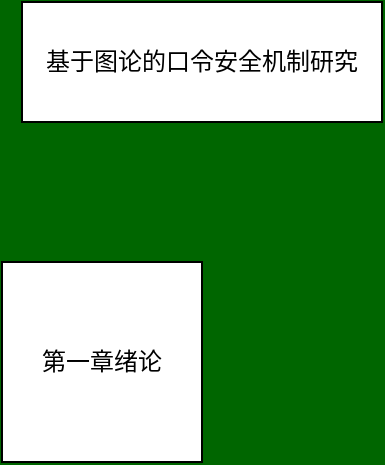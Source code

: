 <mxfile version="16.6.4" type="github">
  <diagram id="a2YSa81hQZyHhqOlbdZl" name="Page-1">
    <mxGraphModel dx="695" dy="448" grid="1" gridSize="10" guides="1" tooltips="1" connect="1" arrows="1" fold="1" page="1" pageScale="1" pageWidth="827" pageHeight="1169" background="#006600" math="0" shadow="0">
      <root>
        <mxCell id="0" />
        <mxCell id="1" parent="0" />
        <mxCell id="BZAy1Z51T8F9wlz8whab-1" value="基于图论的口令安全机制研究" style="rounded=0;whiteSpace=wrap;html=1;" vertex="1" parent="1">
          <mxGeometry x="110" y="50" width="180" height="60" as="geometry" />
        </mxCell>
        <mxCell id="BZAy1Z51T8F9wlz8whab-2" value="第一章绪论" style="whiteSpace=wrap;html=1;aspect=fixed;" vertex="1" parent="1">
          <mxGeometry x="100" y="180" width="100" height="100" as="geometry" />
        </mxCell>
      </root>
    </mxGraphModel>
  </diagram>
</mxfile>
